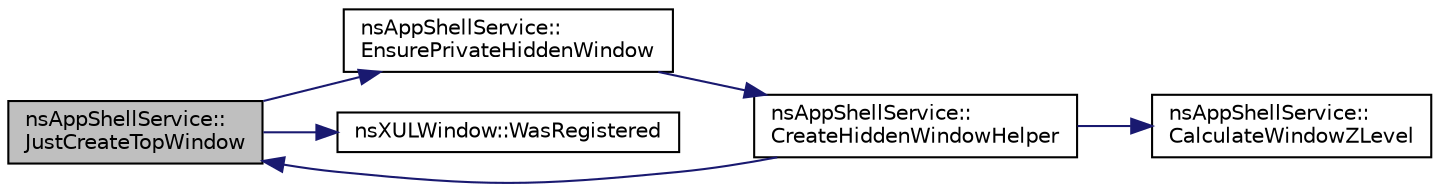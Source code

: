 digraph "nsAppShellService::JustCreateTopWindow"
{
  edge [fontname="Helvetica",fontsize="10",labelfontname="Helvetica",labelfontsize="10"];
  node [fontname="Helvetica",fontsize="10",shape=record];
  rankdir="LR";
  Node1 [label="nsAppShellService::\lJustCreateTopWindow",height=0.2,width=0.4,color="black", fillcolor="grey75", style="filled", fontcolor="black"];
  Node1 -> Node2 [color="midnightblue",fontsize="10",style="solid",fontname="Helvetica"];
  Node2 [label="nsAppShellService::\lEnsurePrivateHiddenWindow",height=0.2,width=0.4,color="black", fillcolor="white", style="filled",URL="$classns_app_shell_service.html#abb6dd4662182b169076a3ca94d0231ca"];
  Node2 -> Node3 [color="midnightblue",fontsize="10",style="solid",fontname="Helvetica"];
  Node3 [label="nsAppShellService::\lCreateHiddenWindowHelper",height=0.2,width=0.4,color="black", fillcolor="white", style="filled",URL="$classns_app_shell_service.html#ab5e22b60d9e0f9f8f817c9084c3e2575"];
  Node3 -> Node1 [color="midnightblue",fontsize="10",style="solid",fontname="Helvetica"];
  Node3 -> Node4 [color="midnightblue",fontsize="10",style="solid",fontname="Helvetica"];
  Node4 [label="nsAppShellService::\lCalculateWindowZLevel",height=0.2,width=0.4,color="black", fillcolor="white", style="filled",URL="$classns_app_shell_service.html#ace842bcbc2460ee680db1579fe54130f"];
  Node1 -> Node5 [color="midnightblue",fontsize="10",style="solid",fontname="Helvetica"];
  Node5 [label="nsXULWindow::WasRegistered",height=0.2,width=0.4,color="black", fillcolor="white", style="filled",URL="$classns_x_u_l_window.html#ac103266a2fc3168c92bc74a199b04881"];
}
